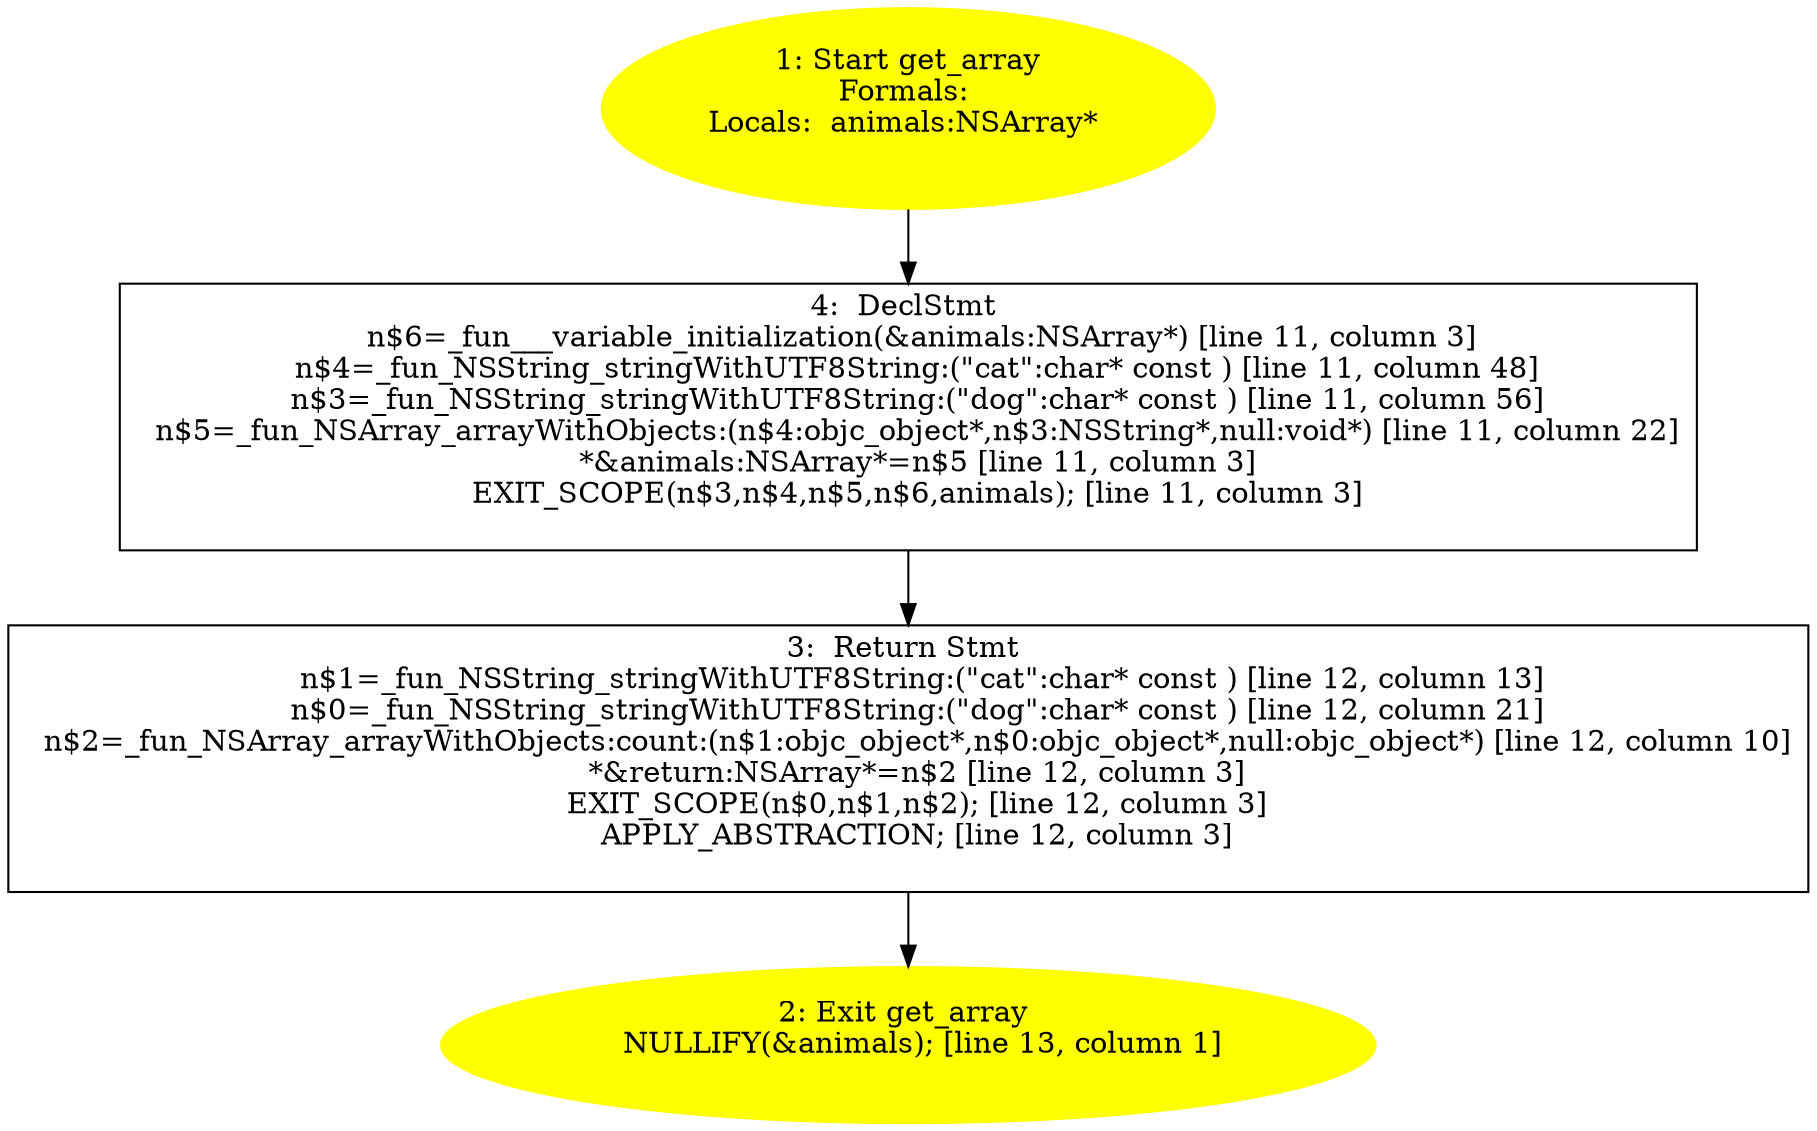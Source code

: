 /* @generated */
digraph cfg {
"get_array.bca6b16c85e5b8ba530f380271b2ec79_1" [label="1: Start get_array\nFormals: \nLocals:  animals:NSArray* \n  " color=yellow style=filled]
	

	 "get_array.bca6b16c85e5b8ba530f380271b2ec79_1" -> "get_array.bca6b16c85e5b8ba530f380271b2ec79_4" ;
"get_array.bca6b16c85e5b8ba530f380271b2ec79_2" [label="2: Exit get_array \n   NULLIFY(&animals); [line 13, column 1]\n " color=yellow style=filled]
	

"get_array.bca6b16c85e5b8ba530f380271b2ec79_3" [label="3:  Return Stmt \n   n$1=_fun_NSString_stringWithUTF8String:(\"cat\":char* const ) [line 12, column 13]\n  n$0=_fun_NSString_stringWithUTF8String:(\"dog\":char* const ) [line 12, column 21]\n  n$2=_fun_NSArray_arrayWithObjects:count:(n$1:objc_object*,n$0:objc_object*,null:objc_object*) [line 12, column 10]\n  *&return:NSArray*=n$2 [line 12, column 3]\n  EXIT_SCOPE(n$0,n$1,n$2); [line 12, column 3]\n  APPLY_ABSTRACTION; [line 12, column 3]\n " shape="box"]
	

	 "get_array.bca6b16c85e5b8ba530f380271b2ec79_3" -> "get_array.bca6b16c85e5b8ba530f380271b2ec79_2" ;
"get_array.bca6b16c85e5b8ba530f380271b2ec79_4" [label="4:  DeclStmt \n   n$6=_fun___variable_initialization(&animals:NSArray*) [line 11, column 3]\n  n$4=_fun_NSString_stringWithUTF8String:(\"cat\":char* const ) [line 11, column 48]\n  n$3=_fun_NSString_stringWithUTF8String:(\"dog\":char* const ) [line 11, column 56]\n  n$5=_fun_NSArray_arrayWithObjects:(n$4:objc_object*,n$3:NSString*,null:void*) [line 11, column 22]\n  *&animals:NSArray*=n$5 [line 11, column 3]\n  EXIT_SCOPE(n$3,n$4,n$5,n$6,animals); [line 11, column 3]\n " shape="box"]
	

	 "get_array.bca6b16c85e5b8ba530f380271b2ec79_4" -> "get_array.bca6b16c85e5b8ba530f380271b2ec79_3" ;
}
